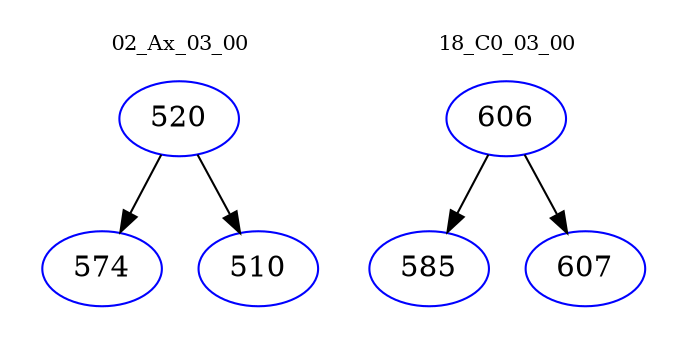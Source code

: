 digraph{
subgraph cluster_0 {
color = white
label = "02_Ax_03_00";
fontsize=10;
T0_520 [label="520", color="blue"]
T0_520 -> T0_574 [color="black"]
T0_574 [label="574", color="blue"]
T0_520 -> T0_510 [color="black"]
T0_510 [label="510", color="blue"]
}
subgraph cluster_1 {
color = white
label = "18_C0_03_00";
fontsize=10;
T1_606 [label="606", color="blue"]
T1_606 -> T1_585 [color="black"]
T1_585 [label="585", color="blue"]
T1_606 -> T1_607 [color="black"]
T1_607 [label="607", color="blue"]
}
}
